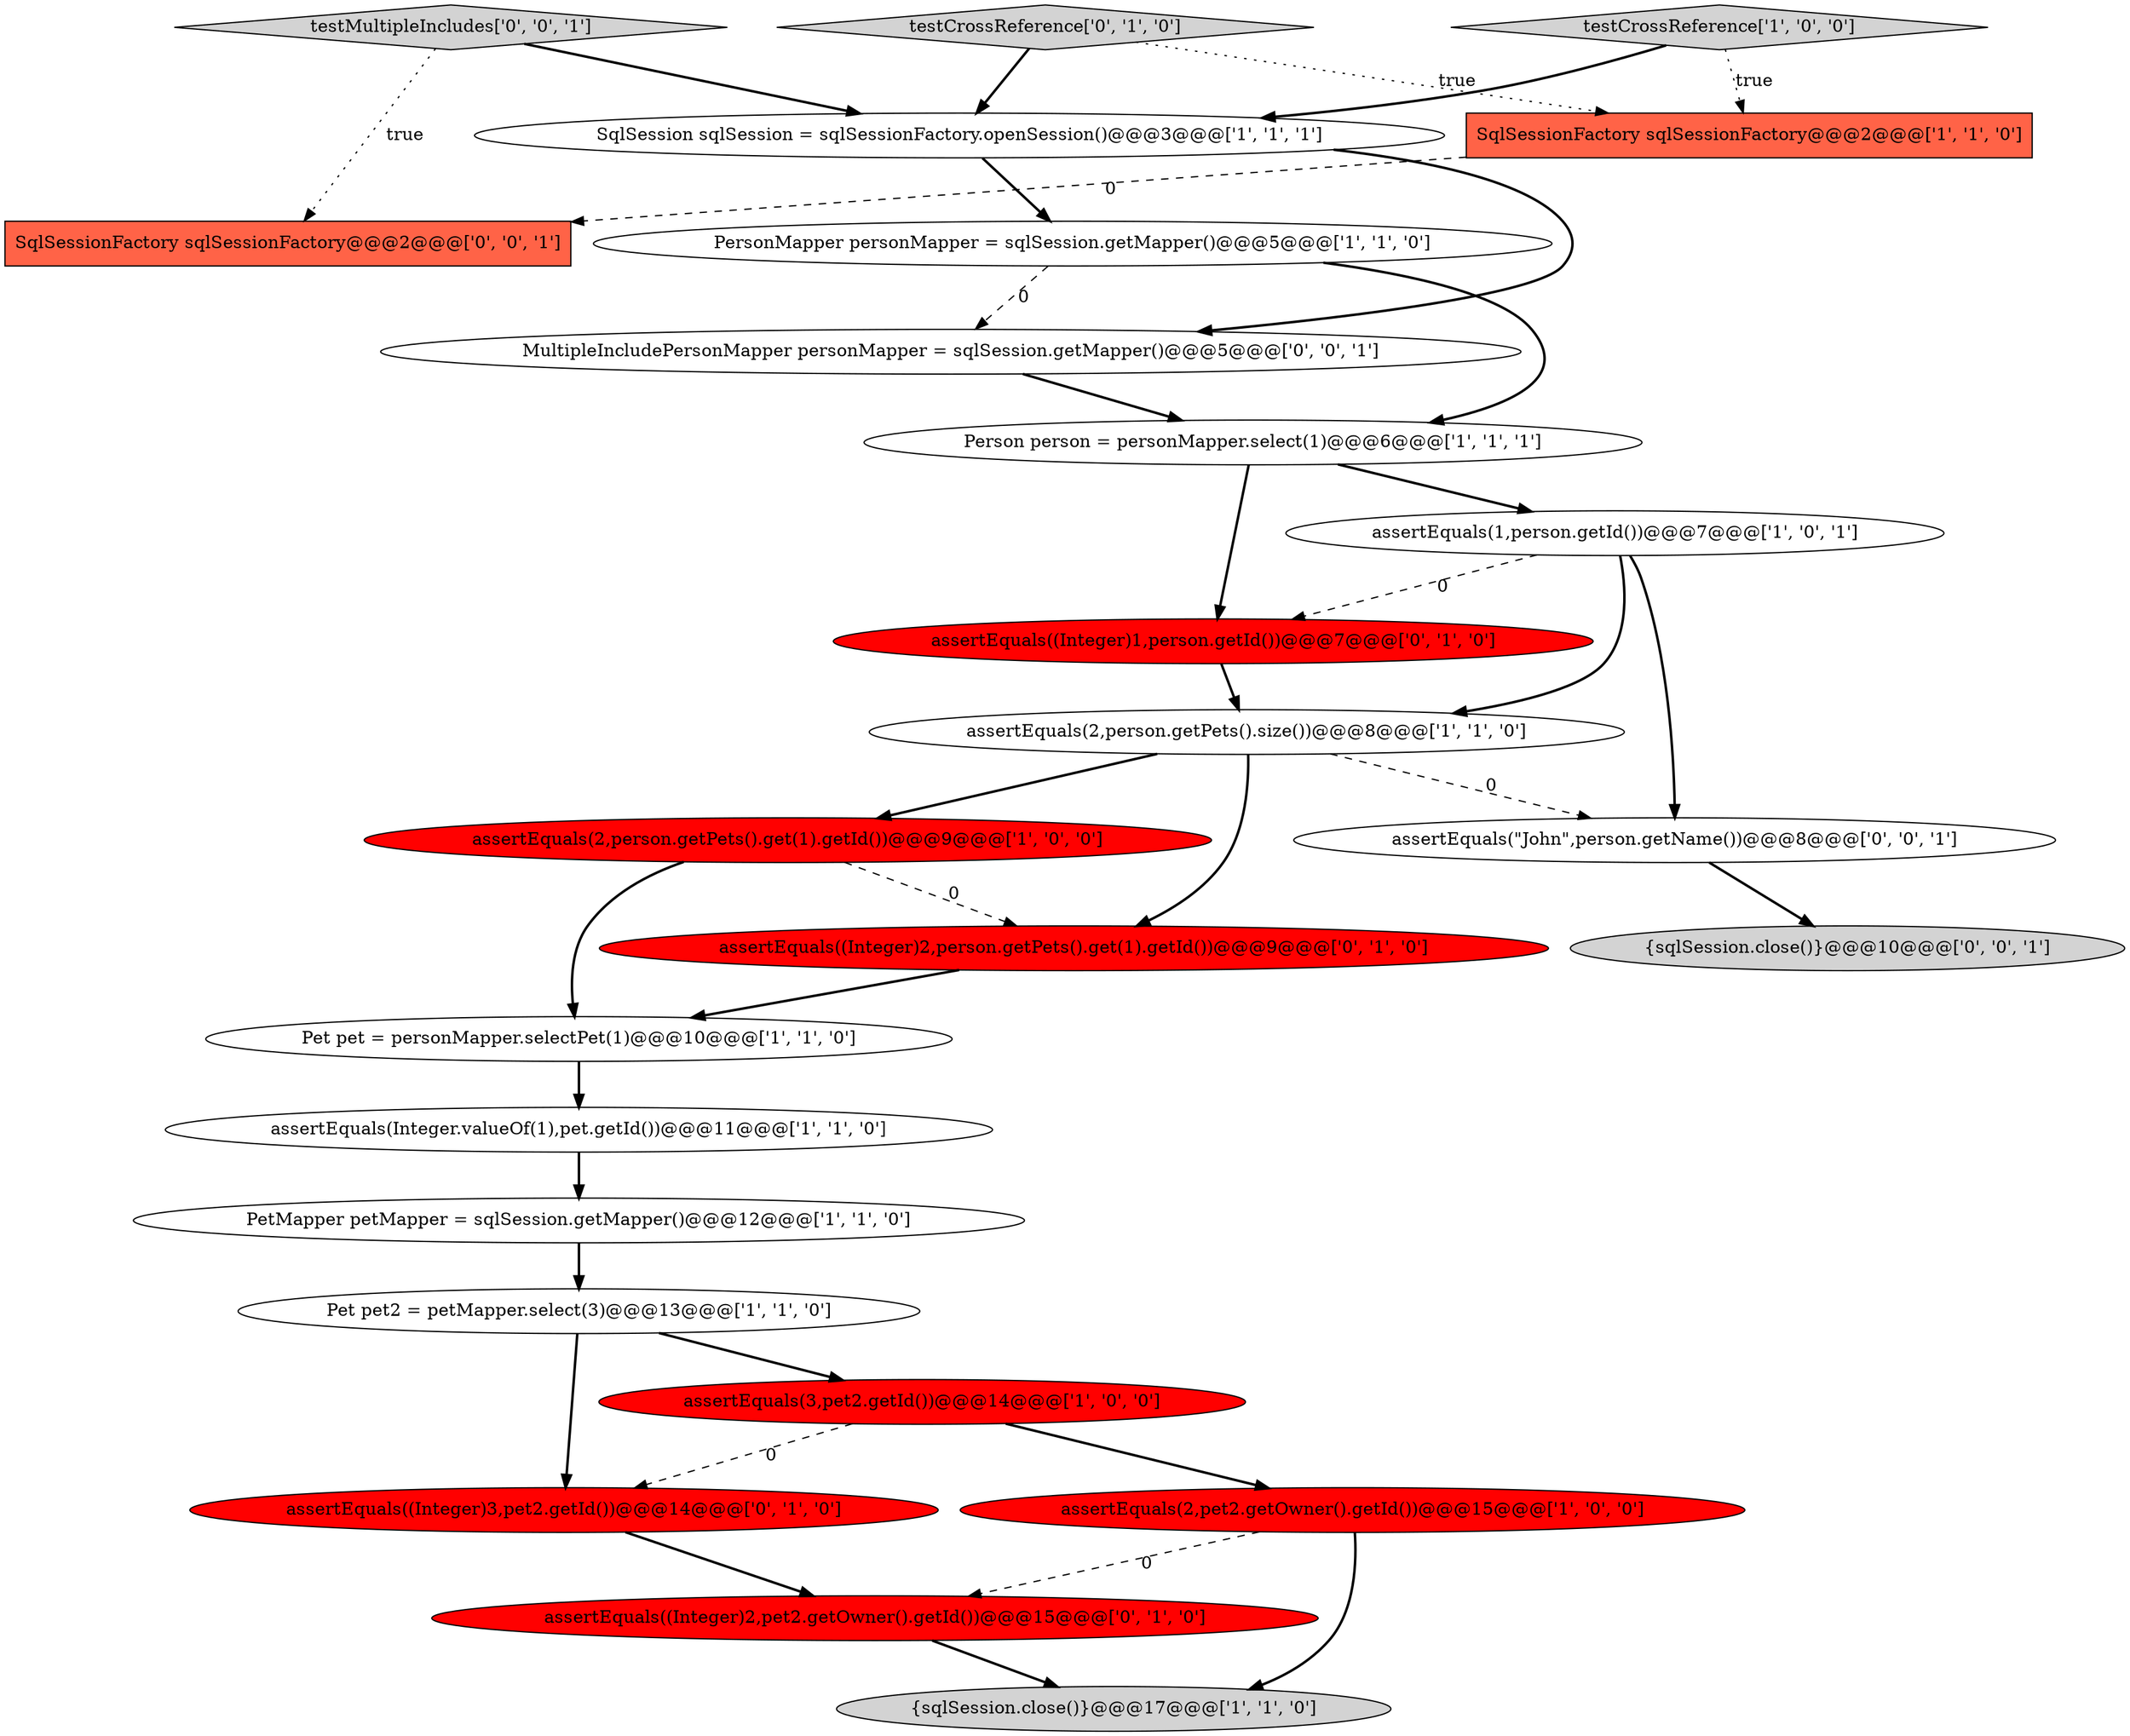 digraph {
13 [style = filled, label = "assertEquals(Integer.valueOf(1),pet.getId())@@@11@@@['1', '1', '0']", fillcolor = white, shape = ellipse image = "AAA0AAABBB1BBB"];
4 [style = filled, label = "assertEquals(2,person.getPets().size())@@@8@@@['1', '1', '0']", fillcolor = white, shape = ellipse image = "AAA0AAABBB1BBB"];
1 [style = filled, label = "Person person = personMapper.select(1)@@@6@@@['1', '1', '1']", fillcolor = white, shape = ellipse image = "AAA0AAABBB1BBB"];
11 [style = filled, label = "PetMapper petMapper = sqlSession.getMapper()@@@12@@@['1', '1', '0']", fillcolor = white, shape = ellipse image = "AAA0AAABBB1BBB"];
15 [style = filled, label = "testCrossReference['0', '1', '0']", fillcolor = lightgray, shape = diamond image = "AAA0AAABBB2BBB"];
16 [style = filled, label = "assertEquals((Integer)3,pet2.getId())@@@14@@@['0', '1', '0']", fillcolor = red, shape = ellipse image = "AAA1AAABBB2BBB"];
8 [style = filled, label = "assertEquals(2,person.getPets().get(1).getId())@@@9@@@['1', '0', '0']", fillcolor = red, shape = ellipse image = "AAA1AAABBB1BBB"];
23 [style = filled, label = "SqlSessionFactory sqlSessionFactory@@@2@@@['0', '0', '1']", fillcolor = tomato, shape = box image = "AAA0AAABBB3BBB"];
21 [style = filled, label = "MultipleIncludePersonMapper personMapper = sqlSession.getMapper()@@@5@@@['0', '0', '1']", fillcolor = white, shape = ellipse image = "AAA0AAABBB3BBB"];
9 [style = filled, label = "assertEquals(3,pet2.getId())@@@14@@@['1', '0', '0']", fillcolor = red, shape = ellipse image = "AAA1AAABBB1BBB"];
24 [style = filled, label = "testMultipleIncludes['0', '0', '1']", fillcolor = lightgray, shape = diamond image = "AAA0AAABBB3BBB"];
2 [style = filled, label = "{sqlSession.close()}@@@17@@@['1', '1', '0']", fillcolor = lightgray, shape = ellipse image = "AAA0AAABBB1BBB"];
10 [style = filled, label = "SqlSession sqlSession = sqlSessionFactory.openSession()@@@3@@@['1', '1', '1']", fillcolor = white, shape = ellipse image = "AAA0AAABBB1BBB"];
14 [style = filled, label = "testCrossReference['1', '0', '0']", fillcolor = lightgray, shape = diamond image = "AAA0AAABBB1BBB"];
0 [style = filled, label = "SqlSessionFactory sqlSessionFactory@@@2@@@['1', '1', '0']", fillcolor = tomato, shape = box image = "AAA0AAABBB1BBB"];
3 [style = filled, label = "PersonMapper personMapper = sqlSession.getMapper()@@@5@@@['1', '1', '0']", fillcolor = white, shape = ellipse image = "AAA0AAABBB1BBB"];
19 [style = filled, label = "assertEquals((Integer)1,person.getId())@@@7@@@['0', '1', '0']", fillcolor = red, shape = ellipse image = "AAA1AAABBB2BBB"];
20 [style = filled, label = "{sqlSession.close()}@@@10@@@['0', '0', '1']", fillcolor = lightgray, shape = ellipse image = "AAA0AAABBB3BBB"];
17 [style = filled, label = "assertEquals((Integer)2,pet2.getOwner().getId())@@@15@@@['0', '1', '0']", fillcolor = red, shape = ellipse image = "AAA1AAABBB2BBB"];
12 [style = filled, label = "assertEquals(1,person.getId())@@@7@@@['1', '0', '1']", fillcolor = white, shape = ellipse image = "AAA0AAABBB1BBB"];
18 [style = filled, label = "assertEquals((Integer)2,person.getPets().get(1).getId())@@@9@@@['0', '1', '0']", fillcolor = red, shape = ellipse image = "AAA1AAABBB2BBB"];
7 [style = filled, label = "Pet pet2 = petMapper.select(3)@@@13@@@['1', '1', '0']", fillcolor = white, shape = ellipse image = "AAA0AAABBB1BBB"];
5 [style = filled, label = "assertEquals(2,pet2.getOwner().getId())@@@15@@@['1', '0', '0']", fillcolor = red, shape = ellipse image = "AAA1AAABBB1BBB"];
6 [style = filled, label = "Pet pet = personMapper.selectPet(1)@@@10@@@['1', '1', '0']", fillcolor = white, shape = ellipse image = "AAA0AAABBB1BBB"];
22 [style = filled, label = "assertEquals(\"John\",person.getName())@@@8@@@['0', '0', '1']", fillcolor = white, shape = ellipse image = "AAA0AAABBB3BBB"];
24->10 [style = bold, label=""];
15->10 [style = bold, label=""];
9->16 [style = dashed, label="0"];
3->1 [style = bold, label=""];
14->0 [style = dotted, label="true"];
3->21 [style = dashed, label="0"];
0->23 [style = dashed, label="0"];
14->10 [style = bold, label=""];
10->3 [style = bold, label=""];
8->6 [style = bold, label=""];
4->18 [style = bold, label=""];
10->21 [style = bold, label=""];
16->17 [style = bold, label=""];
4->22 [style = dashed, label="0"];
15->0 [style = dotted, label="true"];
13->11 [style = bold, label=""];
7->9 [style = bold, label=""];
5->2 [style = bold, label=""];
24->23 [style = dotted, label="true"];
12->19 [style = dashed, label="0"];
17->2 [style = bold, label=""];
12->4 [style = bold, label=""];
22->20 [style = bold, label=""];
18->6 [style = bold, label=""];
5->17 [style = dashed, label="0"];
6->13 [style = bold, label=""];
21->1 [style = bold, label=""];
7->16 [style = bold, label=""];
1->12 [style = bold, label=""];
9->5 [style = bold, label=""];
4->8 [style = bold, label=""];
8->18 [style = dashed, label="0"];
19->4 [style = bold, label=""];
1->19 [style = bold, label=""];
12->22 [style = bold, label=""];
11->7 [style = bold, label=""];
}
